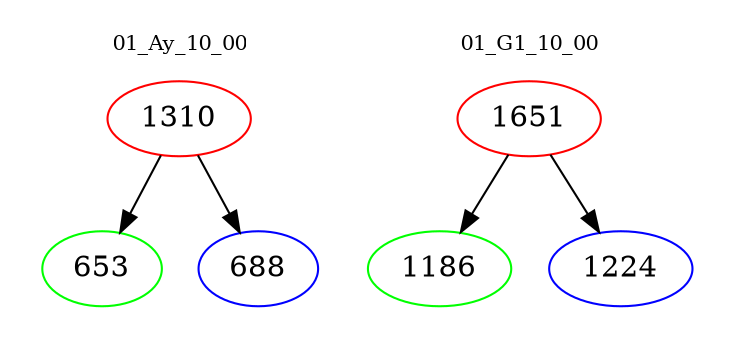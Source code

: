 digraph{
subgraph cluster_0 {
color = white
label = "01_Ay_10_00";
fontsize=10;
T0_1310 [label="1310", color="red"]
T0_1310 -> T0_653 [color="black"]
T0_653 [label="653", color="green"]
T0_1310 -> T0_688 [color="black"]
T0_688 [label="688", color="blue"]
}
subgraph cluster_1 {
color = white
label = "01_G1_10_00";
fontsize=10;
T1_1651 [label="1651", color="red"]
T1_1651 -> T1_1186 [color="black"]
T1_1186 [label="1186", color="green"]
T1_1651 -> T1_1224 [color="black"]
T1_1224 [label="1224", color="blue"]
}
}
